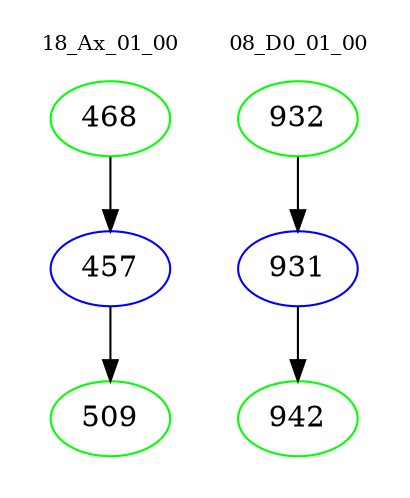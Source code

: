 digraph{
subgraph cluster_0 {
color = white
label = "18_Ax_01_00";
fontsize=10;
T0_468 [label="468", color="green"]
T0_468 -> T0_457 [color="black"]
T0_457 [label="457", color="blue"]
T0_457 -> T0_509 [color="black"]
T0_509 [label="509", color="green"]
}
subgraph cluster_1 {
color = white
label = "08_D0_01_00";
fontsize=10;
T1_932 [label="932", color="green"]
T1_932 -> T1_931 [color="black"]
T1_931 [label="931", color="blue"]
T1_931 -> T1_942 [color="black"]
T1_942 [label="942", color="green"]
}
}
